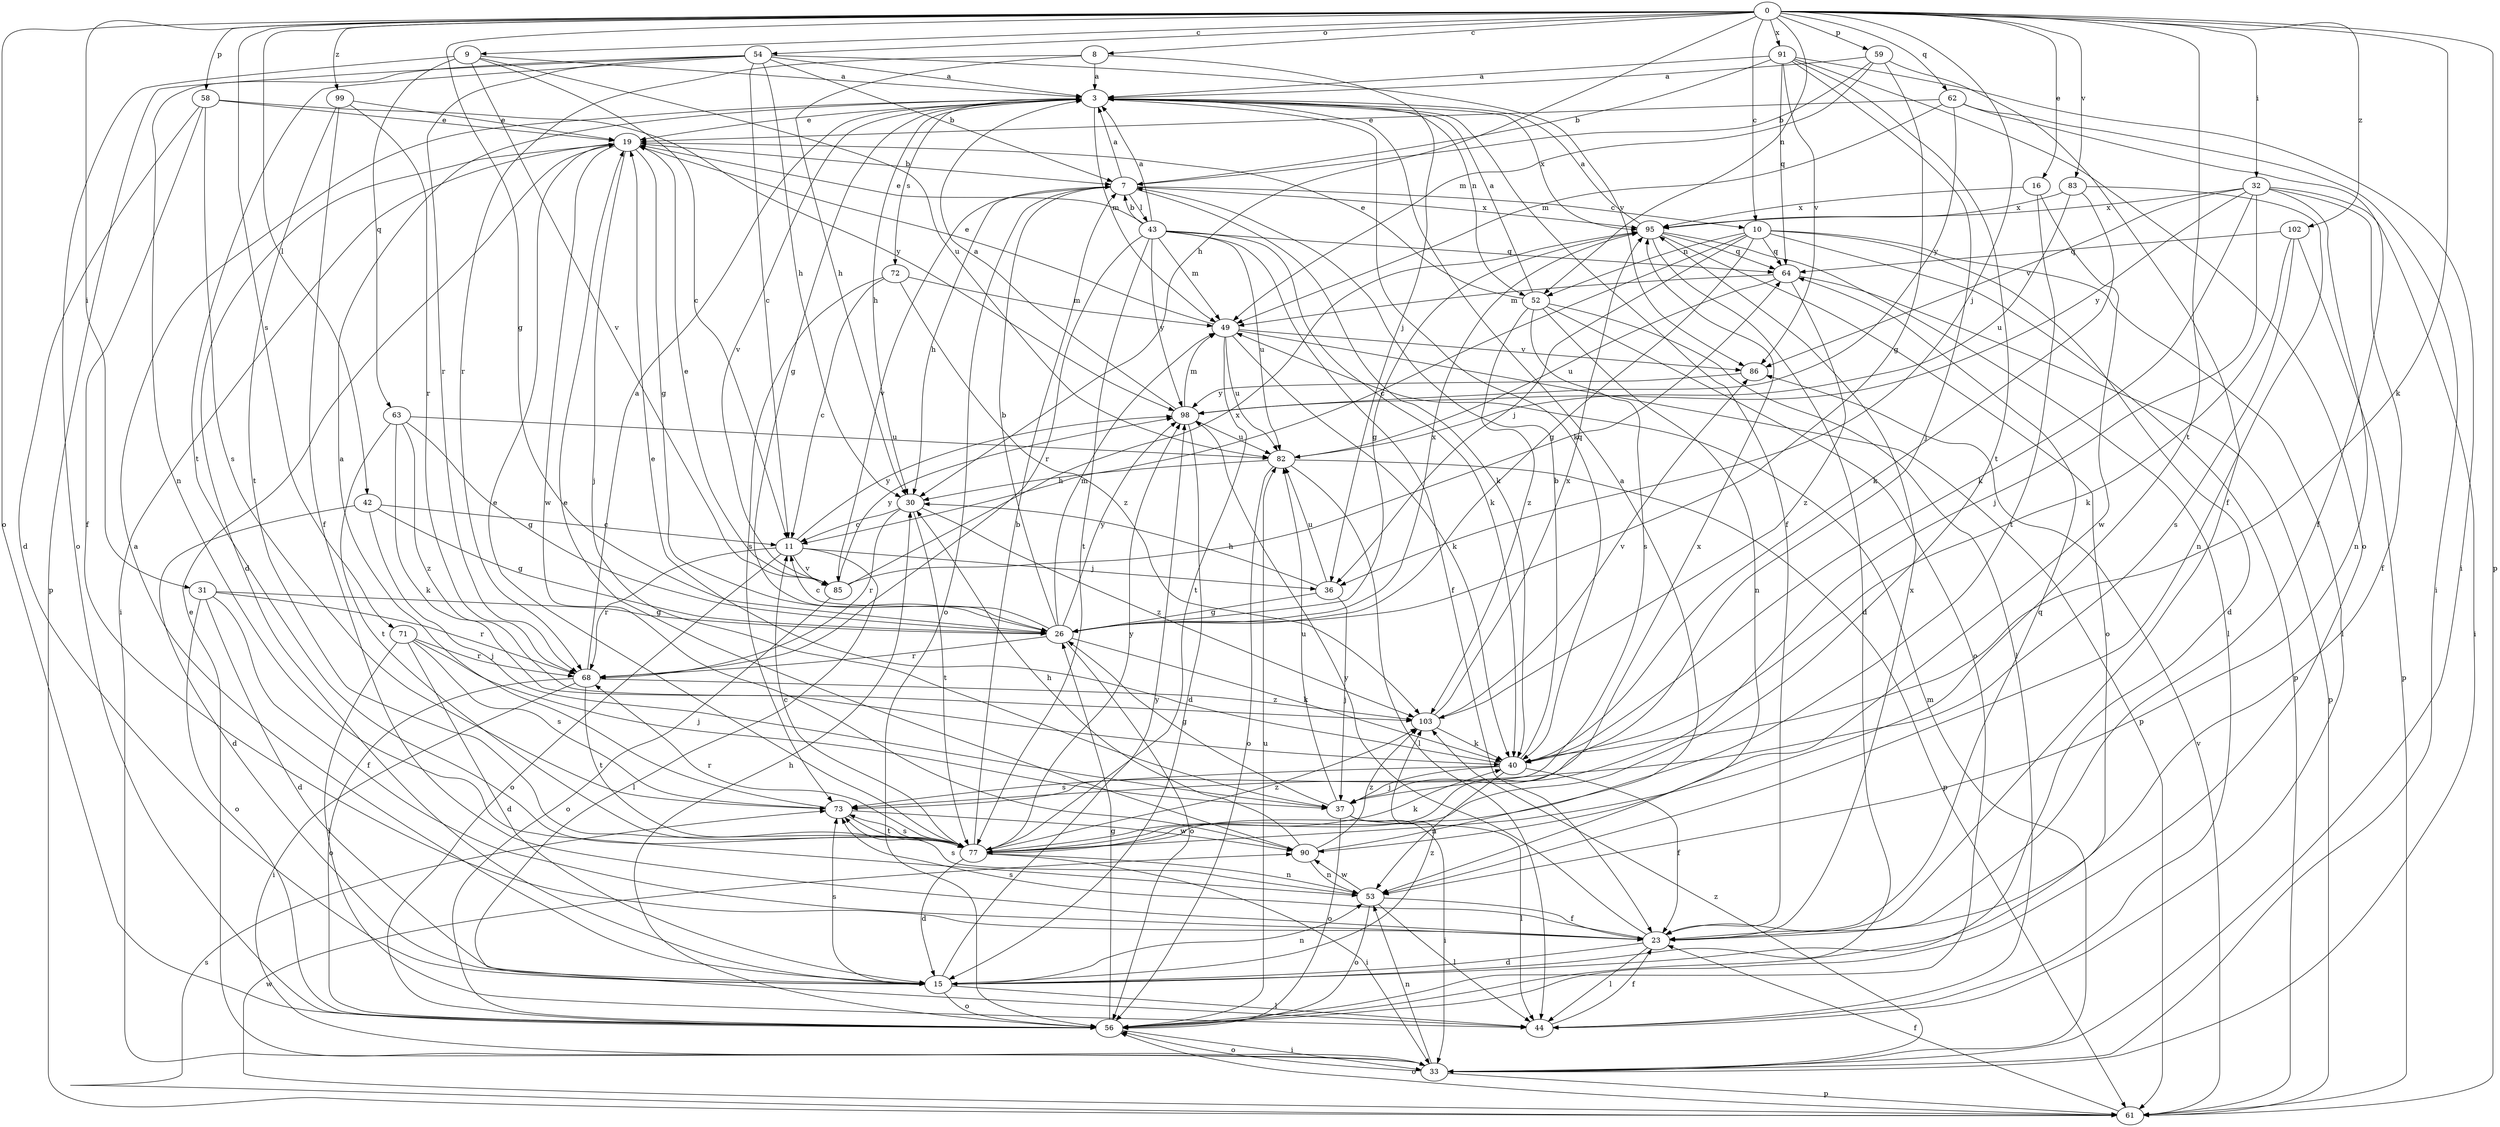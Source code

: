 strict digraph  {
0;
3;
7;
8;
9;
10;
11;
15;
16;
19;
23;
26;
30;
31;
32;
33;
36;
37;
40;
42;
43;
44;
49;
52;
53;
54;
56;
58;
59;
61;
62;
63;
64;
68;
71;
72;
73;
77;
82;
83;
85;
86;
90;
91;
95;
98;
99;
102;
103;
0 -> 8  [label=c];
0 -> 9  [label=c];
0 -> 10  [label=c];
0 -> 16  [label=e];
0 -> 26  [label=g];
0 -> 30  [label=h];
0 -> 31  [label=i];
0 -> 32  [label=i];
0 -> 36  [label=j];
0 -> 40  [label=k];
0 -> 42  [label=l];
0 -> 52  [label=n];
0 -> 54  [label=o];
0 -> 56  [label=o];
0 -> 58  [label=p];
0 -> 59  [label=p];
0 -> 61  [label=p];
0 -> 62  [label=q];
0 -> 71  [label=s];
0 -> 77  [label=t];
0 -> 83  [label=v];
0 -> 91  [label=x];
0 -> 99  [label=z];
0 -> 102  [label=z];
3 -> 19  [label=e];
3 -> 23  [label=f];
3 -> 26  [label=g];
3 -> 30  [label=h];
3 -> 40  [label=k];
3 -> 49  [label=m];
3 -> 52  [label=n];
3 -> 72  [label=s];
3 -> 85  [label=v];
3 -> 95  [label=x];
7 -> 3  [label=a];
7 -> 10  [label=c];
7 -> 30  [label=h];
7 -> 40  [label=k];
7 -> 43  [label=l];
7 -> 56  [label=o];
7 -> 85  [label=v];
7 -> 95  [label=x];
8 -> 3  [label=a];
8 -> 30  [label=h];
8 -> 36  [label=j];
8 -> 68  [label=r];
9 -> 3  [label=a];
9 -> 11  [label=c];
9 -> 56  [label=o];
9 -> 63  [label=q];
9 -> 82  [label=u];
9 -> 85  [label=v];
10 -> 11  [label=c];
10 -> 15  [label=d];
10 -> 26  [label=g];
10 -> 36  [label=j];
10 -> 44  [label=l];
10 -> 52  [label=n];
10 -> 61  [label=p];
10 -> 64  [label=q];
11 -> 36  [label=j];
11 -> 44  [label=l];
11 -> 56  [label=o];
11 -> 68  [label=r];
11 -> 85  [label=v];
11 -> 98  [label=y];
15 -> 3  [label=a];
15 -> 44  [label=l];
15 -> 53  [label=n];
15 -> 56  [label=o];
15 -> 73  [label=s];
15 -> 98  [label=y];
15 -> 103  [label=z];
16 -> 77  [label=t];
16 -> 90  [label=w];
16 -> 95  [label=x];
19 -> 7  [label=b];
19 -> 15  [label=d];
19 -> 26  [label=g];
19 -> 33  [label=i];
19 -> 37  [label=j];
19 -> 90  [label=w];
23 -> 15  [label=d];
23 -> 44  [label=l];
23 -> 64  [label=q];
23 -> 73  [label=s];
23 -> 95  [label=x];
23 -> 98  [label=y];
26 -> 7  [label=b];
26 -> 11  [label=c];
26 -> 40  [label=k];
26 -> 49  [label=m];
26 -> 56  [label=o];
26 -> 68  [label=r];
26 -> 95  [label=x];
26 -> 98  [label=y];
30 -> 11  [label=c];
30 -> 68  [label=r];
30 -> 77  [label=t];
30 -> 103  [label=z];
31 -> 15  [label=d];
31 -> 23  [label=f];
31 -> 26  [label=g];
31 -> 56  [label=o];
31 -> 68  [label=r];
32 -> 23  [label=f];
32 -> 33  [label=i];
32 -> 37  [label=j];
32 -> 40  [label=k];
32 -> 53  [label=n];
32 -> 86  [label=v];
32 -> 95  [label=x];
32 -> 98  [label=y];
33 -> 19  [label=e];
33 -> 49  [label=m];
33 -> 53  [label=n];
33 -> 56  [label=o];
33 -> 61  [label=p];
33 -> 103  [label=z];
36 -> 26  [label=g];
36 -> 30  [label=h];
36 -> 37  [label=j];
36 -> 82  [label=u];
37 -> 26  [label=g];
37 -> 33  [label=i];
37 -> 44  [label=l];
37 -> 56  [label=o];
37 -> 82  [label=u];
40 -> 7  [label=b];
40 -> 19  [label=e];
40 -> 23  [label=f];
40 -> 37  [label=j];
40 -> 53  [label=n];
40 -> 73  [label=s];
42 -> 11  [label=c];
42 -> 15  [label=d];
42 -> 26  [label=g];
42 -> 37  [label=j];
43 -> 3  [label=a];
43 -> 7  [label=b];
43 -> 19  [label=e];
43 -> 23  [label=f];
43 -> 40  [label=k];
43 -> 49  [label=m];
43 -> 64  [label=q];
43 -> 68  [label=r];
43 -> 77  [label=t];
43 -> 82  [label=u];
43 -> 98  [label=y];
44 -> 23  [label=f];
49 -> 19  [label=e];
49 -> 40  [label=k];
49 -> 61  [label=p];
49 -> 77  [label=t];
49 -> 82  [label=u];
49 -> 86  [label=v];
52 -> 3  [label=a];
52 -> 19  [label=e];
52 -> 44  [label=l];
52 -> 53  [label=n];
52 -> 56  [label=o];
52 -> 73  [label=s];
52 -> 103  [label=z];
53 -> 23  [label=f];
53 -> 44  [label=l];
53 -> 56  [label=o];
53 -> 73  [label=s];
53 -> 90  [label=w];
54 -> 3  [label=a];
54 -> 7  [label=b];
54 -> 11  [label=c];
54 -> 30  [label=h];
54 -> 53  [label=n];
54 -> 61  [label=p];
54 -> 68  [label=r];
54 -> 77  [label=t];
54 -> 86  [label=v];
56 -> 26  [label=g];
56 -> 30  [label=h];
56 -> 33  [label=i];
56 -> 82  [label=u];
58 -> 15  [label=d];
58 -> 19  [label=e];
58 -> 23  [label=f];
58 -> 73  [label=s];
58 -> 98  [label=y];
59 -> 3  [label=a];
59 -> 7  [label=b];
59 -> 23  [label=f];
59 -> 26  [label=g];
59 -> 49  [label=m];
61 -> 23  [label=f];
61 -> 56  [label=o];
61 -> 73  [label=s];
61 -> 86  [label=v];
61 -> 90  [label=w];
62 -> 19  [label=e];
62 -> 23  [label=f];
62 -> 33  [label=i];
62 -> 49  [label=m];
62 -> 98  [label=y];
63 -> 26  [label=g];
63 -> 40  [label=k];
63 -> 77  [label=t];
63 -> 82  [label=u];
63 -> 103  [label=z];
64 -> 49  [label=m];
64 -> 61  [label=p];
64 -> 82  [label=u];
64 -> 103  [label=z];
68 -> 3  [label=a];
68 -> 33  [label=i];
68 -> 56  [label=o];
68 -> 77  [label=t];
68 -> 103  [label=z];
71 -> 15  [label=d];
71 -> 37  [label=j];
71 -> 44  [label=l];
71 -> 68  [label=r];
71 -> 73  [label=s];
72 -> 11  [label=c];
72 -> 49  [label=m];
72 -> 73  [label=s];
72 -> 103  [label=z];
73 -> 3  [label=a];
73 -> 77  [label=t];
73 -> 90  [label=w];
77 -> 7  [label=b];
77 -> 11  [label=c];
77 -> 15  [label=d];
77 -> 19  [label=e];
77 -> 33  [label=i];
77 -> 40  [label=k];
77 -> 53  [label=n];
77 -> 68  [label=r];
77 -> 73  [label=s];
77 -> 95  [label=x];
77 -> 98  [label=y];
77 -> 103  [label=z];
82 -> 30  [label=h];
82 -> 44  [label=l];
82 -> 56  [label=o];
82 -> 61  [label=p];
83 -> 40  [label=k];
83 -> 53  [label=n];
83 -> 82  [label=u];
83 -> 95  [label=x];
85 -> 19  [label=e];
85 -> 56  [label=o];
85 -> 64  [label=q];
85 -> 95  [label=x];
85 -> 98  [label=y];
86 -> 98  [label=y];
90 -> 3  [label=a];
90 -> 19  [label=e];
90 -> 30  [label=h];
90 -> 53  [label=n];
90 -> 103  [label=z];
91 -> 3  [label=a];
91 -> 7  [label=b];
91 -> 33  [label=i];
91 -> 37  [label=j];
91 -> 56  [label=o];
91 -> 64  [label=q];
91 -> 77  [label=t];
91 -> 86  [label=v];
95 -> 3  [label=a];
95 -> 15  [label=d];
95 -> 26  [label=g];
95 -> 44  [label=l];
95 -> 56  [label=o];
95 -> 64  [label=q];
98 -> 3  [label=a];
98 -> 15  [label=d];
98 -> 49  [label=m];
98 -> 82  [label=u];
99 -> 19  [label=e];
99 -> 23  [label=f];
99 -> 68  [label=r];
99 -> 77  [label=t];
102 -> 40  [label=k];
102 -> 61  [label=p];
102 -> 64  [label=q];
102 -> 73  [label=s];
103 -> 40  [label=k];
103 -> 86  [label=v];
103 -> 95  [label=x];
}
